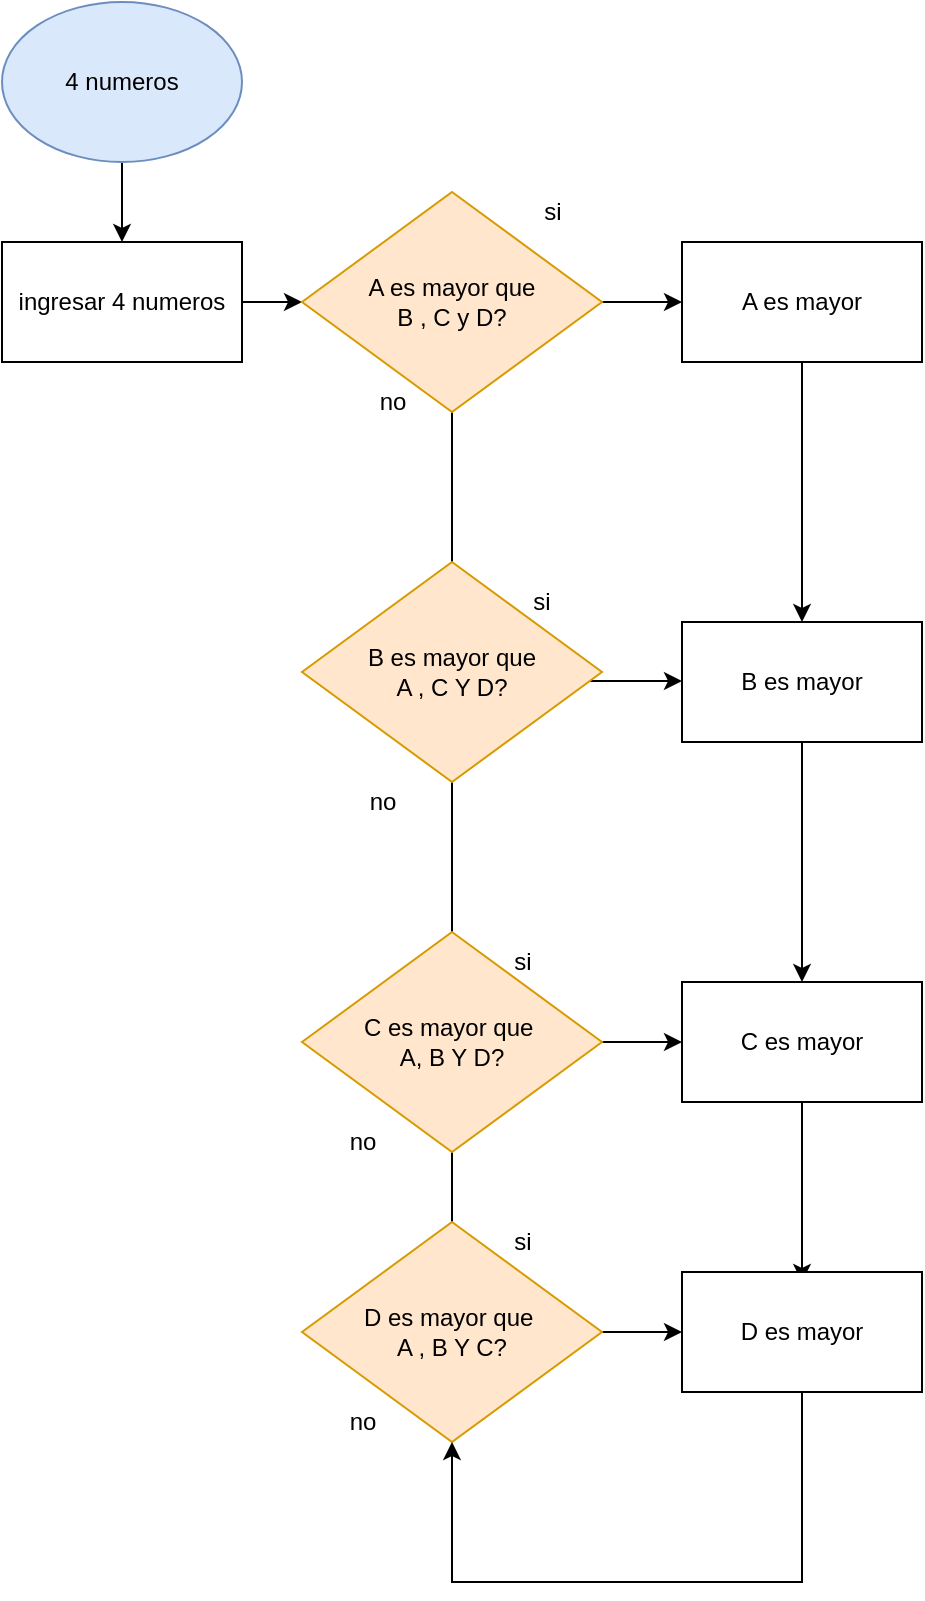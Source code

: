 <mxfile version="14.8.6" type="github" pages="2">
  <diagram id="fj6QsGLIF5zpcB3G1yky" name="4 Números">
    <mxGraphModel dx="1420" dy="802" grid="1" gridSize="10" guides="1" tooltips="1" connect="1" arrows="1" fold="1" page="1" pageScale="1" pageWidth="1169" pageHeight="1654" math="0" shadow="0">
      <root>
        <mxCell id="PK90AZNPbYMcKVVDFPUc-0" />
        <mxCell id="PK90AZNPbYMcKVVDFPUc-1" parent="PK90AZNPbYMcKVVDFPUc-0" />
        <mxCell id="PK90AZNPbYMcKVVDFPUc-3" style="edgeStyle=orthogonalEdgeStyle;rounded=0;orthogonalLoop=1;jettySize=auto;html=1;" parent="PK90AZNPbYMcKVVDFPUc-1" source="PK90AZNPbYMcKVVDFPUc-2" target="PK90AZNPbYMcKVVDFPUc-4" edge="1">
          <mxGeometry relative="1" as="geometry">
            <mxPoint x="210" y="160" as="targetPoint" />
          </mxGeometry>
        </mxCell>
        <mxCell id="PK90AZNPbYMcKVVDFPUc-2" value="4 numeros" style="ellipse;whiteSpace=wrap;html=1;fillColor=#dae8fc;strokeColor=#6c8ebf;" parent="PK90AZNPbYMcKVVDFPUc-1" vertex="1">
          <mxGeometry x="150" y="10" width="120" height="80" as="geometry" />
        </mxCell>
        <mxCell id="PK90AZNPbYMcKVVDFPUc-5" style="edgeStyle=orthogonalEdgeStyle;rounded=0;orthogonalLoop=1;jettySize=auto;html=1;" parent="PK90AZNPbYMcKVVDFPUc-1" source="PK90AZNPbYMcKVVDFPUc-4" target="PK90AZNPbYMcKVVDFPUc-6" edge="1">
          <mxGeometry relative="1" as="geometry">
            <mxPoint x="210" y="250" as="targetPoint" />
          </mxGeometry>
        </mxCell>
        <mxCell id="PK90AZNPbYMcKVVDFPUc-4" value="ingresar 4 numeros" style="rounded=0;whiteSpace=wrap;html=1;" parent="PK90AZNPbYMcKVVDFPUc-1" vertex="1">
          <mxGeometry x="150" y="130" width="120" height="60" as="geometry" />
        </mxCell>
        <mxCell id="PK90AZNPbYMcKVVDFPUc-10" style="edgeStyle=orthogonalEdgeStyle;rounded=0;orthogonalLoop=1;jettySize=auto;html=1;" parent="PK90AZNPbYMcKVVDFPUc-1" source="PK90AZNPbYMcKVVDFPUc-6" edge="1">
          <mxGeometry relative="1" as="geometry">
            <mxPoint x="375" y="320" as="targetPoint" />
          </mxGeometry>
        </mxCell>
        <mxCell id="PK90AZNPbYMcKVVDFPUc-12" style="edgeStyle=orthogonalEdgeStyle;rounded=0;orthogonalLoop=1;jettySize=auto;html=1;" parent="PK90AZNPbYMcKVVDFPUc-1" source="PK90AZNPbYMcKVVDFPUc-6" target="PK90AZNPbYMcKVVDFPUc-13" edge="1">
          <mxGeometry relative="1" as="geometry">
            <mxPoint x="510" y="160" as="targetPoint" />
          </mxGeometry>
        </mxCell>
        <mxCell id="PK90AZNPbYMcKVVDFPUc-6" value="A es mayor que &lt;br&gt;B , C y D?" style="rhombus;whiteSpace=wrap;html=1;fillColor=#ffe6cc;strokeColor=#d79b00;" parent="PK90AZNPbYMcKVVDFPUc-1" vertex="1">
          <mxGeometry x="300" y="105" width="150" height="110" as="geometry" />
        </mxCell>
        <mxCell id="PK90AZNPbYMcKVVDFPUc-8" value="si" style="text;html=1;align=center;verticalAlign=middle;resizable=0;points=[];autosize=1;strokeColor=none;" parent="PK90AZNPbYMcKVVDFPUc-1" vertex="1">
          <mxGeometry x="410" y="105" width="30" height="20" as="geometry" />
        </mxCell>
        <mxCell id="PK90AZNPbYMcKVVDFPUc-9" value="no" style="text;html=1;align=center;verticalAlign=middle;resizable=0;points=[];autosize=1;strokeColor=none;" parent="PK90AZNPbYMcKVVDFPUc-1" vertex="1">
          <mxGeometry x="330" y="200" width="30" height="20" as="geometry" />
        </mxCell>
        <mxCell id="PK90AZNPbYMcKVVDFPUc-14" style="edgeStyle=orthogonalEdgeStyle;rounded=0;orthogonalLoop=1;jettySize=auto;html=1;entryX=0.5;entryY=0;entryDx=0;entryDy=0;" parent="PK90AZNPbYMcKVVDFPUc-1" source="PK90AZNPbYMcKVVDFPUc-13" target="PK90AZNPbYMcKVVDFPUc-17" edge="1">
          <mxGeometry relative="1" as="geometry">
            <mxPoint x="550" y="260" as="targetPoint" />
          </mxGeometry>
        </mxCell>
        <mxCell id="PK90AZNPbYMcKVVDFPUc-13" value="A es mayor" style="rounded=0;whiteSpace=wrap;html=1;" parent="PK90AZNPbYMcKVVDFPUc-1" vertex="1">
          <mxGeometry x="490" y="130" width="120" height="60" as="geometry" />
        </mxCell>
        <mxCell id="PK90AZNPbYMcKVVDFPUc-16" style="edgeStyle=orthogonalEdgeStyle;rounded=0;orthogonalLoop=1;jettySize=auto;html=1;" parent="PK90AZNPbYMcKVVDFPUc-1" edge="1">
          <mxGeometry relative="1" as="geometry">
            <mxPoint x="490" y="349.5" as="targetPoint" />
            <mxPoint x="440" y="349.5" as="sourcePoint" />
          </mxGeometry>
        </mxCell>
        <mxCell id="PK90AZNPbYMcKVVDFPUc-20" style="edgeStyle=orthogonalEdgeStyle;rounded=0;orthogonalLoop=1;jettySize=auto;html=1;" parent="PK90AZNPbYMcKVVDFPUc-1" edge="1">
          <mxGeometry relative="1" as="geometry">
            <mxPoint x="375" y="500" as="targetPoint" />
            <mxPoint x="375" y="400" as="sourcePoint" />
          </mxGeometry>
        </mxCell>
        <mxCell id="PK90AZNPbYMcKVVDFPUc-35" style="edgeStyle=orthogonalEdgeStyle;rounded=0;orthogonalLoop=1;jettySize=auto;html=1;" parent="PK90AZNPbYMcKVVDFPUc-1" source="PK90AZNPbYMcKVVDFPUc-17" target="PK90AZNPbYMcKVVDFPUc-23" edge="1">
          <mxGeometry relative="1" as="geometry" />
        </mxCell>
        <mxCell id="PK90AZNPbYMcKVVDFPUc-17" value="B es mayor" style="rounded=0;whiteSpace=wrap;html=1;" parent="PK90AZNPbYMcKVVDFPUc-1" vertex="1">
          <mxGeometry x="490" y="320" width="120" height="60" as="geometry" />
        </mxCell>
        <mxCell id="PK90AZNPbYMcKVVDFPUc-18" value="si" style="text;html=1;strokeColor=none;fillColor=none;align=center;verticalAlign=middle;whiteSpace=wrap;rounded=0;" parent="PK90AZNPbYMcKVVDFPUc-1" vertex="1">
          <mxGeometry x="400" y="300" width="40" height="20" as="geometry" />
        </mxCell>
        <mxCell id="PK90AZNPbYMcKVVDFPUc-19" value="no" style="text;html=1;align=center;verticalAlign=middle;resizable=0;points=[];autosize=1;strokeColor=none;" parent="PK90AZNPbYMcKVVDFPUc-1" vertex="1">
          <mxGeometry x="325" y="400" width="30" height="20" as="geometry" />
        </mxCell>
        <mxCell id="PK90AZNPbYMcKVVDFPUc-22" style="edgeStyle=orthogonalEdgeStyle;rounded=0;orthogonalLoop=1;jettySize=auto;html=1;" parent="PK90AZNPbYMcKVVDFPUc-1" edge="1">
          <mxGeometry relative="1" as="geometry">
            <mxPoint x="490" y="530" as="targetPoint" />
            <mxPoint x="440" y="530" as="sourcePoint" />
          </mxGeometry>
        </mxCell>
        <mxCell id="PK90AZNPbYMcKVVDFPUc-26" style="edgeStyle=orthogonalEdgeStyle;rounded=0;orthogonalLoop=1;jettySize=auto;html=1;" parent="PK90AZNPbYMcKVVDFPUc-1" edge="1">
          <mxGeometry relative="1" as="geometry">
            <mxPoint x="375" y="650" as="targetPoint" />
            <mxPoint x="375" y="570" as="sourcePoint" />
          </mxGeometry>
        </mxCell>
        <mxCell id="PK90AZNPbYMcKVVDFPUc-36" style="edgeStyle=orthogonalEdgeStyle;rounded=0;orthogonalLoop=1;jettySize=auto;html=1;" parent="PK90AZNPbYMcKVVDFPUc-1" source="PK90AZNPbYMcKVVDFPUc-23" edge="1">
          <mxGeometry relative="1" as="geometry">
            <mxPoint x="550" y="650" as="targetPoint" />
          </mxGeometry>
        </mxCell>
        <mxCell id="PK90AZNPbYMcKVVDFPUc-23" value="C es mayor" style="rounded=0;whiteSpace=wrap;html=1;" parent="PK90AZNPbYMcKVVDFPUc-1" vertex="1">
          <mxGeometry x="490" y="500" width="120" height="60" as="geometry" />
        </mxCell>
        <mxCell id="PK90AZNPbYMcKVVDFPUc-24" value="si" style="text;html=1;align=center;verticalAlign=middle;resizable=0;points=[];autosize=1;strokeColor=none;" parent="PK90AZNPbYMcKVVDFPUc-1" vertex="1">
          <mxGeometry x="395" y="480" width="30" height="20" as="geometry" />
        </mxCell>
        <mxCell id="PK90AZNPbYMcKVVDFPUc-25" value="no" style="text;html=1;align=center;verticalAlign=middle;resizable=0;points=[];autosize=1;strokeColor=none;" parent="PK90AZNPbYMcKVVDFPUc-1" vertex="1">
          <mxGeometry x="315" y="570" width="30" height="20" as="geometry" />
        </mxCell>
        <mxCell id="PK90AZNPbYMcKVVDFPUc-30" value="si" style="text;html=1;align=center;verticalAlign=middle;resizable=0;points=[];autosize=1;strokeColor=none;" parent="PK90AZNPbYMcKVVDFPUc-1" vertex="1">
          <mxGeometry x="395" y="620" width="30" height="20" as="geometry" />
        </mxCell>
        <mxCell id="PK90AZNPbYMcKVVDFPUc-31" value="no" style="text;html=1;align=center;verticalAlign=middle;resizable=0;points=[];autosize=1;strokeColor=none;" parent="PK90AZNPbYMcKVVDFPUc-1" vertex="1">
          <mxGeometry x="315" y="710" width="30" height="20" as="geometry" />
        </mxCell>
        <mxCell id="PK90AZNPbYMcKVVDFPUc-34" value="B es mayor que &lt;br&gt;A , C Y D?" style="rhombus;whiteSpace=wrap;html=1;fillColor=#ffe6cc;strokeColor=#d79b00;" parent="PK90AZNPbYMcKVVDFPUc-1" vertex="1">
          <mxGeometry x="300" y="290" width="150" height="110" as="geometry" />
        </mxCell>
        <mxCell id="PK90AZNPbYMcKVVDFPUc-37" value="C es mayor que&amp;nbsp;&lt;br&gt;A, B Y D?" style="rhombus;whiteSpace=wrap;html=1;fillColor=#ffe6cc;strokeColor=#d79b00;" parent="PK90AZNPbYMcKVVDFPUc-1" vertex="1">
          <mxGeometry x="300" y="475" width="150" height="110" as="geometry" />
        </mxCell>
        <mxCell id="PK90AZNPbYMcKVVDFPUc-40" style="edgeStyle=orthogonalEdgeStyle;rounded=0;orthogonalLoop=1;jettySize=auto;html=1;entryX=0;entryY=0.5;entryDx=0;entryDy=0;" parent="PK90AZNPbYMcKVVDFPUc-1" source="PK90AZNPbYMcKVVDFPUc-38" target="PK90AZNPbYMcKVVDFPUc-39" edge="1">
          <mxGeometry relative="1" as="geometry" />
        </mxCell>
        <mxCell id="PK90AZNPbYMcKVVDFPUc-38" value="D es mayor que&amp;nbsp;&lt;br&gt;A , B Y C?" style="rhombus;whiteSpace=wrap;html=1;fillColor=#ffe6cc;strokeColor=#d79b00;" parent="PK90AZNPbYMcKVVDFPUc-1" vertex="1">
          <mxGeometry x="300" y="620" width="150" height="110" as="geometry" />
        </mxCell>
        <mxCell id="PK90AZNPbYMcKVVDFPUc-41" style="edgeStyle=orthogonalEdgeStyle;rounded=0;orthogonalLoop=1;jettySize=auto;html=1;entryX=0.5;entryY=1;entryDx=0;entryDy=0;" parent="PK90AZNPbYMcKVVDFPUc-1" source="PK90AZNPbYMcKVVDFPUc-39" target="PK90AZNPbYMcKVVDFPUc-38" edge="1">
          <mxGeometry relative="1" as="geometry">
            <mxPoint x="370" y="800" as="targetPoint" />
            <Array as="points">
              <mxPoint x="550" y="800" />
              <mxPoint x="375" y="800" />
            </Array>
          </mxGeometry>
        </mxCell>
        <mxCell id="PK90AZNPbYMcKVVDFPUc-39" value="D es mayor" style="rounded=0;whiteSpace=wrap;html=1;" parent="PK90AZNPbYMcKVVDFPUc-1" vertex="1">
          <mxGeometry x="490" y="645" width="120" height="60" as="geometry" />
        </mxCell>
      </root>
    </mxGraphModel>
  </diagram>
  <diagram id="j3VicT8K_rTtAJutuKS0" name="Canal Premium">
    <mxGraphModel dx="1420" dy="802" grid="1" gridSize="10" guides="1" tooltips="1" connect="1" arrows="1" fold="1" page="1" pageScale="1" pageWidth="1169" pageHeight="1654" math="0" shadow="0">
      <root>
        <mxCell id="UEj_flshiFNKeRk_OgfW-0" />
        <mxCell id="UEj_flshiFNKeRk_OgfW-1" parent="UEj_flshiFNKeRk_OgfW-0" />
        <mxCell id="UEj_flshiFNKeRk_OgfW-3" style="edgeStyle=orthogonalEdgeStyle;rounded=0;orthogonalLoop=1;jettySize=auto;html=1;" parent="UEj_flshiFNKeRk_OgfW-1" source="UEj_flshiFNKeRk_OgfW-2" target="UEj_flshiFNKeRk_OgfW-4" edge="1">
          <mxGeometry relative="1" as="geometry">
            <mxPoint x="170" y="310" as="targetPoint" />
          </mxGeometry>
        </mxCell>
        <mxCell id="UEj_flshiFNKeRk_OgfW-2" value="Llamado a un cliente" style="ellipse;whiteSpace=wrap;html=1;fillColor=#dae8fc;strokeColor=#6c8ebf;" parent="UEj_flshiFNKeRk_OgfW-1" vertex="1">
          <mxGeometry x="110" y="130" width="120" height="80" as="geometry" />
        </mxCell>
        <mxCell id="UEj_flshiFNKeRk_OgfW-5" style="edgeStyle=orthogonalEdgeStyle;rounded=0;orthogonalLoop=1;jettySize=auto;html=1;" parent="UEj_flshiFNKeRk_OgfW-1" source="UEj_flshiFNKeRk_OgfW-4" target="UEj_flshiFNKeRk_OgfW-6" edge="1">
          <mxGeometry relative="1" as="geometry">
            <mxPoint x="170" y="420" as="targetPoint" />
          </mxGeometry>
        </mxCell>
        <mxCell id="UEj_flshiFNKeRk_OgfW-4" value="Ejecutiva llama&amp;nbsp;" style="rounded=0;whiteSpace=wrap;html=1;" parent="UEj_flshiFNKeRk_OgfW-1" vertex="1">
          <mxGeometry x="110" y="280" width="120" height="60" as="geometry" />
        </mxCell>
        <mxCell id="UEj_flshiFNKeRk_OgfW-18" style="edgeStyle=orthogonalEdgeStyle;rounded=0;orthogonalLoop=1;jettySize=auto;html=1;entryX=0.5;entryY=1;entryDx=0;entryDy=0;" parent="UEj_flshiFNKeRk_OgfW-1" source="UEj_flshiFNKeRk_OgfW-6" target="UEj_flshiFNKeRk_OgfW-13" edge="1">
          <mxGeometry relative="1" as="geometry">
            <mxPoint x="360" y="420" as="targetPoint" />
          </mxGeometry>
        </mxCell>
        <mxCell id="UEj_flshiFNKeRk_OgfW-6" value="El cliente contesta" style="rounded=0;whiteSpace=wrap;html=1;" parent="UEj_flshiFNKeRk_OgfW-1" vertex="1">
          <mxGeometry x="110" y="390" width="120" height="60" as="geometry" />
        </mxCell>
        <mxCell id="UEj_flshiFNKeRk_OgfW-16" style="edgeStyle=orthogonalEdgeStyle;rounded=0;orthogonalLoop=1;jettySize=auto;html=1;entryX=0.5;entryY=1;entryDx=0;entryDy=0;" parent="UEj_flshiFNKeRk_OgfW-1" source="UEj_flshiFNKeRk_OgfW-13" edge="1" target="UEj_flshiFNKeRk_OgfW-19">
          <mxGeometry relative="1" as="geometry">
            <mxPoint x="480" y="220" as="targetPoint" />
            <Array as="points">
              <mxPoint x="480" y="310" />
            </Array>
          </mxGeometry>
        </mxCell>
        <mxCell id="UEj_flshiFNKeRk_OgfW-17" style="edgeStyle=orthogonalEdgeStyle;rounded=0;orthogonalLoop=1;jettySize=auto;html=1;" parent="UEj_flshiFNKeRk_OgfW-1" source="UEj_flshiFNKeRk_OgfW-13" edge="1">
          <mxGeometry relative="1" as="geometry">
            <mxPoint x="480" y="420" as="targetPoint" />
            <Array as="points">
              <mxPoint x="480" y="310" />
            </Array>
          </mxGeometry>
        </mxCell>
        <mxCell id="UEj_flshiFNKeRk_OgfW-13" value="Buenos días, ¿Desea contratar TNT sport?" style="rhombus;whiteSpace=wrap;html=1;fillColor=#ffe6cc;strokeColor=#d79b00;" parent="UEj_flshiFNKeRk_OgfW-1" vertex="1">
          <mxGeometry x="270" y="250" width="140" height="120" as="geometry" />
        </mxCell>
        <mxCell id="UEj_flshiFNKeRk_OgfW-14" value="si" style="text;html=1;align=center;verticalAlign=middle;resizable=0;points=[];autosize=1;strokeColor=none;" parent="UEj_flshiFNKeRk_OgfW-1" vertex="1">
          <mxGeometry x="445" y="250" width="30" height="20" as="geometry" />
        </mxCell>
        <mxCell id="UEj_flshiFNKeRk_OgfW-15" value="no" style="text;html=1;align=center;verticalAlign=middle;resizable=0;points=[];autosize=1;strokeColor=none;" parent="UEj_flshiFNKeRk_OgfW-1" vertex="1">
          <mxGeometry x="445" y="360" width="30" height="20" as="geometry" />
        </mxCell>
        <mxCell id="UEj_flshiFNKeRk_OgfW-20" style="edgeStyle=orthogonalEdgeStyle;rounded=0;orthogonalLoop=1;jettySize=auto;html=1;" parent="UEj_flshiFNKeRk_OgfW-1" source="UEj_flshiFNKeRk_OgfW-19" target="UEj_flshiFNKeRk_OgfW-21" edge="1">
          <mxGeometry relative="1" as="geometry">
            <mxPoint x="480" y="70" as="targetPoint" />
          </mxGeometry>
        </mxCell>
        <mxCell id="UEj_flshiFNKeRk_OgfW-19" value="Pasa a nueva ejecutiva&amp;nbsp;" style="rounded=0;whiteSpace=wrap;html=1;" parent="UEj_flshiFNKeRk_OgfW-1" vertex="1">
          <mxGeometry x="420" y="150" width="120" height="60" as="geometry" />
        </mxCell>
        <mxCell id="UEj_flshiFNKeRk_OgfW-21" value="Fin" style="ellipse;whiteSpace=wrap;html=1;fillColor=#d5e8d4;strokeColor=#82b366;" parent="UEj_flshiFNKeRk_OgfW-1" vertex="1">
          <mxGeometry x="420" y="30" width="120" height="80" as="geometry" />
        </mxCell>
        <mxCell id="UEj_flshiFNKeRk_OgfW-26" style="edgeStyle=orthogonalEdgeStyle;rounded=0;orthogonalLoop=1;jettySize=auto;html=1;" parent="UEj_flshiFNKeRk_OgfW-1" source="UEj_flshiFNKeRk_OgfW-23" edge="1">
          <mxGeometry relative="1" as="geometry">
            <mxPoint x="480" y="600" as="targetPoint" />
          </mxGeometry>
        </mxCell>
        <mxCell id="sAQIr9pydtc5SBSluC1c-1" style="edgeStyle=orthogonalEdgeStyle;rounded=0;orthogonalLoop=1;jettySize=auto;html=1;" edge="1" parent="UEj_flshiFNKeRk_OgfW-1" source="UEj_flshiFNKeRk_OgfW-23">
          <mxGeometry relative="1" as="geometry">
            <mxPoint x="650" y="470" as="targetPoint" />
          </mxGeometry>
        </mxCell>
        <mxCell id="UEj_flshiFNKeRk_OgfW-23" value="Buenos días, ¿Desea contratar HBO?" style="rhombus;whiteSpace=wrap;html=1;fillColor=#ffe6cc;strokeColor=#d79b00;" parent="UEj_flshiFNKeRk_OgfW-1" vertex="1">
          <mxGeometry x="405" y="417.5" width="150" height="105" as="geometry" />
        </mxCell>
        <mxCell id="UEj_flshiFNKeRk_OgfW-24" value="si" style="text;html=1;align=center;verticalAlign=middle;resizable=0;points=[];autosize=1;strokeColor=none;" parent="UEj_flshiFNKeRk_OgfW-1" vertex="1">
          <mxGeometry x="585" y="442.5" width="30" height="20" as="geometry" />
        </mxCell>
        <mxCell id="UEj_flshiFNKeRk_OgfW-25" value="no" style="text;html=1;align=center;verticalAlign=middle;resizable=0;points=[];autosize=1;strokeColor=none;" parent="UEj_flshiFNKeRk_OgfW-1" vertex="1">
          <mxGeometry x="445" y="550" width="30" height="20" as="geometry" />
        </mxCell>
        <mxCell id="UEj_flshiFNKeRk_OgfW-29" style="edgeStyle=orthogonalEdgeStyle;rounded=0;orthogonalLoop=1;jettySize=auto;html=1;" parent="UEj_flshiFNKeRk_OgfW-1" source="UEj_flshiFNKeRk_OgfW-28" target="UEj_flshiFNKeRk_OgfW-30" edge="1">
          <mxGeometry relative="1" as="geometry">
            <mxPoint x="770" y="470" as="targetPoint" />
          </mxGeometry>
        </mxCell>
        <mxCell id="UEj_flshiFNKeRk_OgfW-28" value="pasa a nueva ajecutiva" style="rounded=0;whiteSpace=wrap;html=1;" parent="UEj_flshiFNKeRk_OgfW-1" vertex="1">
          <mxGeometry x="660" y="442.5" width="120" height="60" as="geometry" />
        </mxCell>
        <mxCell id="UEj_flshiFNKeRk_OgfW-30" value="Fin" style="ellipse;whiteSpace=wrap;html=1;fillColor=#d5e8d4;strokeColor=#82b366;" parent="UEj_flshiFNKeRk_OgfW-1" vertex="1">
          <mxGeometry x="880" y="432.5" width="120" height="80" as="geometry" />
        </mxCell>
        <mxCell id="UEj_flshiFNKeRk_OgfW-35" style="edgeStyle=orthogonalEdgeStyle;rounded=0;orthogonalLoop=1;jettySize=auto;html=1;" parent="UEj_flshiFNKeRk_OgfW-1" source="UEj_flshiFNKeRk_OgfW-32" edge="1">
          <mxGeometry relative="1" as="geometry">
            <mxPoint x="600" y="657.5" as="targetPoint" />
          </mxGeometry>
        </mxCell>
        <mxCell id="UEj_flshiFNKeRk_OgfW-40" style="edgeStyle=orthogonalEdgeStyle;rounded=0;orthogonalLoop=1;jettySize=auto;html=1;" parent="UEj_flshiFNKeRk_OgfW-1" source="UEj_flshiFNKeRk_OgfW-32" edge="1">
          <mxGeometry relative="1" as="geometry">
            <mxPoint x="480" y="800" as="targetPoint" />
          </mxGeometry>
        </mxCell>
        <mxCell id="UEj_flshiFNKeRk_OgfW-32" value="¿Desea contratar algún &lt;br&gt;otro canal?" style="rhombus;whiteSpace=wrap;html=1;fillColor=#ffe6cc;strokeColor=#d79b00;" parent="UEj_flshiFNKeRk_OgfW-1" vertex="1">
          <mxGeometry x="405" y="600" width="150" height="115" as="geometry" />
        </mxCell>
        <mxCell id="UEj_flshiFNKeRk_OgfW-33" value="si" style="text;html=1;align=center;verticalAlign=middle;resizable=0;points=[];autosize=1;strokeColor=none;" parent="UEj_flshiFNKeRk_OgfW-1" vertex="1">
          <mxGeometry x="560" y="630" width="30" height="20" as="geometry" />
        </mxCell>
        <mxCell id="UEj_flshiFNKeRk_OgfW-34" value="no" style="text;html=1;align=center;verticalAlign=middle;resizable=0;points=[];autosize=1;strokeColor=none;" parent="UEj_flshiFNKeRk_OgfW-1" vertex="1">
          <mxGeometry x="445" y="750" width="30" height="20" as="geometry" />
        </mxCell>
        <mxCell id="UEj_flshiFNKeRk_OgfW-38" style="edgeStyle=orthogonalEdgeStyle;rounded=0;orthogonalLoop=1;jettySize=auto;html=1;" parent="UEj_flshiFNKeRk_OgfW-1" source="UEj_flshiFNKeRk_OgfW-37" edge="1">
          <mxGeometry relative="1" as="geometry">
            <mxPoint x="820" y="658" as="targetPoint" />
          </mxGeometry>
        </mxCell>
        <mxCell id="UEj_flshiFNKeRk_OgfW-37" value="Pasa a nueva ejecutiva" style="rounded=0;whiteSpace=wrap;html=1;" parent="UEj_flshiFNKeRk_OgfW-1" vertex="1">
          <mxGeometry x="610" y="627.5" width="120" height="60" as="geometry" />
        </mxCell>
        <mxCell id="UEj_flshiFNKeRk_OgfW-39" value="Fin" style="ellipse;whiteSpace=wrap;html=1;fillColor=#d5e8d4;strokeColor=#82b366;" parent="UEj_flshiFNKeRk_OgfW-1" vertex="1">
          <mxGeometry x="820" y="617.5" width="120" height="80" as="geometry" />
        </mxCell>
        <mxCell id="UEj_flshiFNKeRk_OgfW-42" style="edgeStyle=orthogonalEdgeStyle;rounded=0;orthogonalLoop=1;jettySize=auto;html=1;startArrow=none;" parent="UEj_flshiFNKeRk_OgfW-1" source="UEj_flshiFNKeRk_OgfW-44" edge="1">
          <mxGeometry relative="1" as="geometry">
            <mxPoint x="480" y="1000" as="targetPoint" />
          </mxGeometry>
        </mxCell>
        <mxCell id="UEj_flshiFNKeRk_OgfW-41" value="Gracias por su tiempo" style="rounded=0;whiteSpace=wrap;html=1;" parent="UEj_flshiFNKeRk_OgfW-1" vertex="1">
          <mxGeometry x="420" y="800" width="120" height="60" as="geometry" />
        </mxCell>
        <mxCell id="UEj_flshiFNKeRk_OgfW-44" value="Finaliza llamada" style="rounded=0;whiteSpace=wrap;html=1;" parent="UEj_flshiFNKeRk_OgfW-1" vertex="1">
          <mxGeometry x="420" y="900" width="120" height="60" as="geometry" />
        </mxCell>
        <mxCell id="UEj_flshiFNKeRk_OgfW-45" value="" style="edgeStyle=orthogonalEdgeStyle;rounded=0;orthogonalLoop=1;jettySize=auto;html=1;endArrow=none;" parent="UEj_flshiFNKeRk_OgfW-1" source="UEj_flshiFNKeRk_OgfW-41" target="UEj_flshiFNKeRk_OgfW-44" edge="1">
          <mxGeometry relative="1" as="geometry">
            <mxPoint x="480" y="1000" as="targetPoint" />
            <mxPoint x="480" y="860" as="sourcePoint" />
          </mxGeometry>
        </mxCell>
        <mxCell id="UEj_flshiFNKeRk_OgfW-46" value="Fin" style="ellipse;whiteSpace=wrap;html=1;fillColor=#d5e8d4;strokeColor=#82b366;" parent="UEj_flshiFNKeRk_OgfW-1" vertex="1">
          <mxGeometry x="420" y="1000" width="120" height="80" as="geometry" />
        </mxCell>
      </root>
    </mxGraphModel>
  </diagram>
</mxfile>
